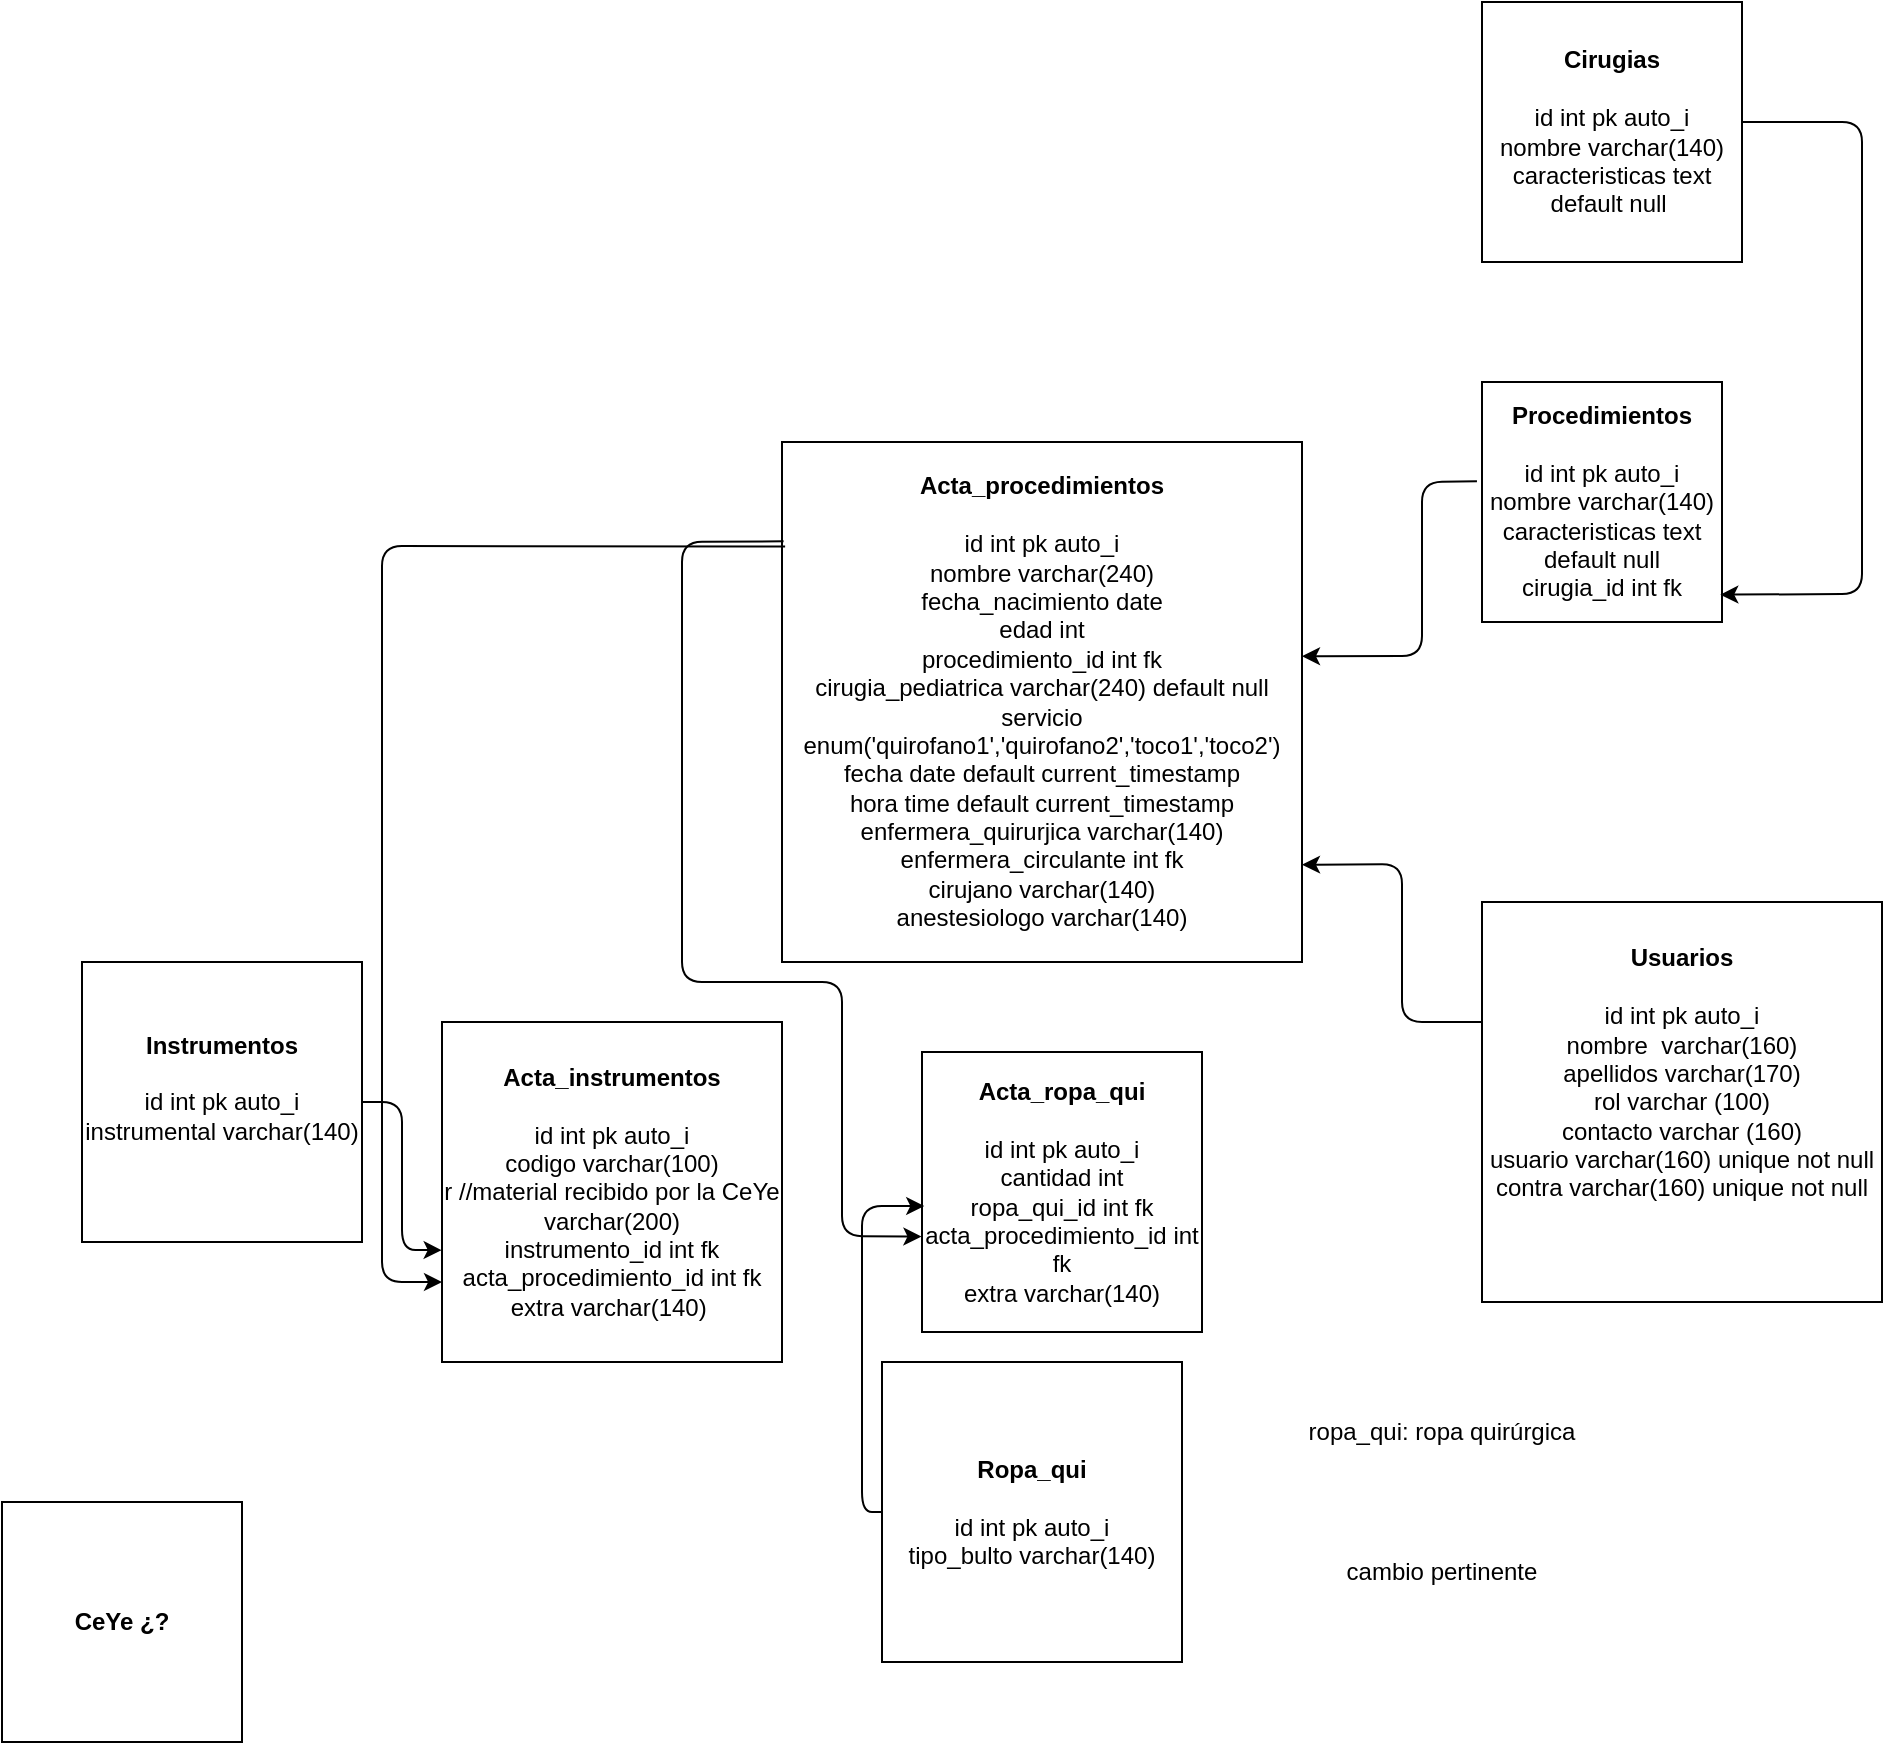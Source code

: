 <mxfile>
    <diagram id="234NKnhTCfFOBeIfzYKT" name="Page-1">
        <mxGraphModel dx="1998" dy="1555" grid="1" gridSize="10" guides="1" tooltips="1" connect="1" arrows="1" fold="1" page="1" pageScale="1" pageWidth="827" pageHeight="1169" math="0" shadow="0">
            <root>
                <mxCell id="0"/>
                <mxCell id="1" parent="0"/>
                <mxCell id="2" value="&lt;b&gt;Procedimientos&lt;br&gt;&lt;br&gt;&lt;/b&gt;id int pk auto_i&lt;br&gt;nombre varchar(140)&lt;br&gt;caracteristicas text default null&lt;br&gt;cirugia_id int fk" style="whiteSpace=wrap;html=1;aspect=fixed;" parent="1" vertex="1">
                    <mxGeometry x="410" y="-60" width="120" height="120" as="geometry"/>
                </mxCell>
                <mxCell id="5" value="&lt;b&gt;Cirugias&lt;/b&gt;&lt;br&gt;&lt;br&gt;id int pk auto_i&lt;br&gt;nombre varchar(140)&lt;br&gt;caracteristicas text default null&amp;nbsp;" style="whiteSpace=wrap;html=1;aspect=fixed;" parent="1" vertex="1">
                    <mxGeometry x="410" y="-250" width="130" height="130" as="geometry"/>
                </mxCell>
                <mxCell id="6" value="&lt;b&gt;Acta_procedimientos&lt;/b&gt;&lt;br&gt;&lt;br&gt;id int pk auto_i&lt;br&gt;nombre varchar(240)&lt;br&gt;fecha_nacimiento date&lt;br&gt;edad int&lt;br&gt;procedimiento_id int fk&lt;br&gt;cirugia_pediatrica varchar(240) default null&lt;br&gt;servicio enum('quirofano1','quirofano2','toco1','toco2')&lt;br&gt;fecha date default current_timestamp&lt;br&gt;hora time default current_timestamp&lt;br&gt;enfermera_quirurjica varchar(140)&lt;br&gt;enfermera_circulante int fk&lt;br&gt;cirujano varchar(140)&lt;br&gt;anestesiologo varchar(140)&lt;br&gt;" style="whiteSpace=wrap;html=1;aspect=fixed;" parent="1" vertex="1">
                    <mxGeometry x="60" y="-30" width="260" height="260" as="geometry"/>
                </mxCell>
                <mxCell id="8" value="&lt;b&gt;Ropa_qui&lt;br&gt;&lt;br&gt;&lt;/b&gt;id int pk auto_i&lt;br&gt;tipo_bulto varchar(140)" style="whiteSpace=wrap;html=1;aspect=fixed;" parent="1" vertex="1">
                    <mxGeometry x="110" y="430" width="150" height="150" as="geometry"/>
                </mxCell>
                <mxCell id="9" value="&lt;b&gt;Instrumentos&lt;br&gt;&lt;br&gt;&lt;/b&gt;id int pk auto_i&lt;br&gt;instrumental varchar(140)&lt;br&gt;&lt;b&gt;&lt;br&gt;&lt;/b&gt;" style="whiteSpace=wrap;html=1;aspect=fixed;" parent="1" vertex="1">
                    <mxGeometry x="-290" y="230" width="140" height="140" as="geometry"/>
                </mxCell>
                <mxCell id="10" value="&lt;b&gt;Usuarios&lt;/b&gt;&lt;b&gt;&lt;br&gt;&lt;br&gt;&lt;/b&gt;id int pk auto_i&lt;br&gt;nombre&amp;nbsp; varchar(160)&lt;br&gt;apellidos varchar(170)&lt;br&gt;rol varchar (100)&lt;br&gt;contacto varchar (160)&lt;br&gt;usuario varchar(160) unique not null&lt;br&gt;contra varchar(160) unique not null&lt;br&gt;&amp;nbsp;&lt;br&gt;&lt;b&gt;&lt;br&gt;&lt;/b&gt;" style="whiteSpace=wrap;html=1;aspect=fixed;" parent="1" vertex="1">
                    <mxGeometry x="410" y="200" width="200" height="200" as="geometry"/>
                </mxCell>
                <mxCell id="11" value="&lt;b&gt;CeYe ¿?&lt;/b&gt;" style="whiteSpace=wrap;html=1;aspect=fixed;" parent="1" vertex="1">
                    <mxGeometry x="-330" y="500" width="120" height="120" as="geometry"/>
                </mxCell>
                <mxCell id="13" value="&lt;b&gt;Acta_instrumentos&lt;br&gt;&lt;br&gt;&lt;/b&gt;id int pk auto_i&lt;br&gt;codigo varchar(100)&lt;br&gt;r //material recibido por la CeYe varchar(200)&lt;br&gt;instrumento_id int fk&lt;br&gt;acta_procedimiento_id int fk&lt;br&gt;extra varchar(140)&amp;nbsp;" style="whiteSpace=wrap;html=1;aspect=fixed;" parent="1" vertex="1">
                    <mxGeometry x="-110" y="260" width="170" height="170" as="geometry"/>
                </mxCell>
                <mxCell id="14" value="&lt;b&gt;Acta_ropa_qui&lt;/b&gt;&lt;br&gt;&lt;br&gt;id int pk auto_i&lt;br&gt;cantidad int&lt;br&gt;ropa_qui_id int fk&lt;br&gt;acta_procedimiento_id int fk&lt;br&gt;extra varchar(140)" style="whiteSpace=wrap;html=1;aspect=fixed;" parent="1" vertex="1">
                    <mxGeometry x="130" y="275" width="140" height="140" as="geometry"/>
                </mxCell>
                <mxCell id="15" value="" style="endArrow=classic;html=1;entryX=0.993;entryY=0.886;entryDx=0;entryDy=0;entryPerimeter=0;" parent="1" target="2" edge="1">
                    <mxGeometry width="50" height="50" relative="1" as="geometry">
                        <mxPoint x="540" y="-190" as="sourcePoint"/>
                        <mxPoint x="590" y="50" as="targetPoint"/>
                        <Array as="points">
                            <mxPoint x="600" y="-190"/>
                            <mxPoint x="600" y="46"/>
                        </Array>
                    </mxGeometry>
                </mxCell>
                <mxCell id="17" value="" style="endArrow=classic;html=1;entryX=1;entryY=0.412;entryDx=0;entryDy=0;entryPerimeter=0;exitX=-0.021;exitY=0.414;exitDx=0;exitDy=0;exitPerimeter=0;" parent="1" source="2" target="6" edge="1">
                    <mxGeometry width="50" height="50" relative="1" as="geometry">
                        <mxPoint x="280" y="100" as="sourcePoint"/>
                        <mxPoint x="330" y="50" as="targetPoint"/>
                        <Array as="points">
                            <mxPoint x="380" y="-10"/>
                            <mxPoint x="380" y="77"/>
                        </Array>
                    </mxGeometry>
                </mxCell>
                <mxCell id="18" value="" style="endArrow=classic;html=1;entryX=1;entryY=0.813;entryDx=0;entryDy=0;entryPerimeter=0;" parent="1" target="6" edge="1">
                    <mxGeometry width="50" height="50" relative="1" as="geometry">
                        <mxPoint x="410" y="260" as="sourcePoint"/>
                        <mxPoint x="400" y="210" as="targetPoint"/>
                        <Array as="points">
                            <mxPoint x="370" y="260"/>
                            <mxPoint x="370" y="181"/>
                        </Array>
                    </mxGeometry>
                </mxCell>
                <mxCell id="19" value="" style="endArrow=classic;html=1;exitX=0.006;exitY=0.201;exitDx=0;exitDy=0;exitPerimeter=0;entryX=0;entryY=0.765;entryDx=0;entryDy=0;entryPerimeter=0;" parent="1" source="6" target="13" edge="1">
                    <mxGeometry width="50" height="50" relative="1" as="geometry">
                        <mxPoint x="-80" y="140" as="sourcePoint"/>
                        <mxPoint x="-20" y="220" as="targetPoint"/>
                        <Array as="points">
                            <mxPoint x="-140" y="22"/>
                            <mxPoint x="-140" y="390"/>
                        </Array>
                    </mxGeometry>
                </mxCell>
                <mxCell id="20" value="" style="endArrow=classic;html=1;exitX=0.003;exitY=0.191;exitDx=0;exitDy=0;exitPerimeter=0;entryX=-0.002;entryY=0.659;entryDx=0;entryDy=0;entryPerimeter=0;" parent="1" source="6" target="14" edge="1">
                    <mxGeometry width="50" height="50" relative="1" as="geometry">
                        <mxPoint x="-60" y="140" as="sourcePoint"/>
                        <mxPoint x="-10" y="90" as="targetPoint"/>
                        <Array as="points">
                            <mxPoint x="10" y="20"/>
                            <mxPoint x="10" y="240"/>
                            <mxPoint x="90" y="240"/>
                            <mxPoint x="90" y="367"/>
                        </Array>
                    </mxGeometry>
                </mxCell>
                <mxCell id="21" value="" style="endArrow=classic;html=1;exitX=1;exitY=0.5;exitDx=0;exitDy=0;entryX=-0.001;entryY=0.671;entryDx=0;entryDy=0;entryPerimeter=0;" parent="1" source="9" target="13" edge="1">
                    <mxGeometry width="50" height="50" relative="1" as="geometry">
                        <mxPoint x="-10" y="450" as="sourcePoint"/>
                        <mxPoint x="40" y="400" as="targetPoint"/>
                        <Array as="points">
                            <mxPoint x="-130" y="300"/>
                            <mxPoint x="-130" y="374"/>
                        </Array>
                    </mxGeometry>
                </mxCell>
                <mxCell id="22" value="" style="endArrow=classic;html=1;exitX=0;exitY=0.5;exitDx=0;exitDy=0;entryX=0.008;entryY=0.55;entryDx=0;entryDy=0;entryPerimeter=0;" parent="1" source="8" target="14" edge="1">
                    <mxGeometry width="50" height="50" relative="1" as="geometry">
                        <mxPoint x="20" y="520" as="sourcePoint"/>
                        <mxPoint x="70" y="470" as="targetPoint"/>
                        <Array as="points">
                            <mxPoint x="100" y="505"/>
                            <mxPoint x="100" y="352"/>
                        </Array>
                    </mxGeometry>
                </mxCell>
                <mxCell id="23" value="ropa_qui: ropa quirúrgica" style="text;html=1;strokeColor=none;fillColor=none;align=center;verticalAlign=middle;whiteSpace=wrap;rounded=0;" parent="1" vertex="1">
                    <mxGeometry x="310" y="450" width="160" height="30" as="geometry"/>
                </mxCell>
                <mxCell id="24" value="cambio pertinente" style="text;html=1;strokeColor=none;fillColor=none;align=center;verticalAlign=middle;whiteSpace=wrap;rounded=0;" vertex="1" parent="1">
                    <mxGeometry x="310" y="520" width="160" height="30" as="geometry"/>
                </mxCell>
            </root>
        </mxGraphModel>
    </diagram>
</mxfile>
